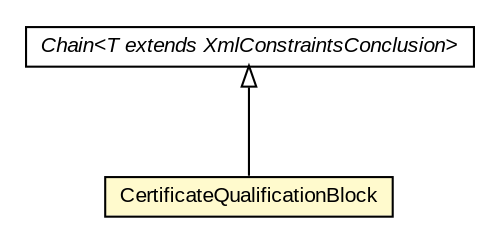 #!/usr/local/bin/dot
#
# Class diagram 
# Generated by UMLGraph version R5_6-24-gf6e263 (http://www.umlgraph.org/)
#

digraph G {
	edge [fontname="arial",fontsize=10,labelfontname="arial",labelfontsize=10];
	node [fontname="arial",fontsize=10,shape=plaintext];
	nodesep=0.25;
	ranksep=0.5;
	// eu.europa.esig.dss.validation.process.Chain<T extends eu.europa.esig.dss.jaxb.detailedreport.XmlConstraintsConclusion>
	c233297 [label=<<table title="eu.europa.esig.dss.validation.process.Chain" border="0" cellborder="1" cellspacing="0" cellpadding="2" port="p" href="../../Chain.html">
		<tr><td><table border="0" cellspacing="0" cellpadding="1">
<tr><td align="center" balign="center"><font face="arial italic"> Chain&lt;T extends XmlConstraintsConclusion&gt; </font></td></tr>
		</table></td></tr>
		</table>>, URL="../../Chain.html", fontname="arial", fontcolor="black", fontsize=10.0];
	// eu.europa.esig.dss.validation.process.qualification.certificate.CertificateQualificationBlock
	c233391 [label=<<table title="eu.europa.esig.dss.validation.process.qualification.certificate.CertificateQualificationBlock" border="0" cellborder="1" cellspacing="0" cellpadding="2" port="p" bgcolor="lemonChiffon" href="./CertificateQualificationBlock.html">
		<tr><td><table border="0" cellspacing="0" cellpadding="1">
<tr><td align="center" balign="center"> CertificateQualificationBlock </td></tr>
		</table></td></tr>
		</table>>, URL="./CertificateQualificationBlock.html", fontname="arial", fontcolor="black", fontsize=10.0];
	//eu.europa.esig.dss.validation.process.qualification.certificate.CertificateQualificationBlock extends eu.europa.esig.dss.validation.process.Chain<eu.europa.esig.dss.jaxb.detailedreport.XmlCertificate>
	c233297:p -> c233391:p [dir=back,arrowtail=empty];
}

